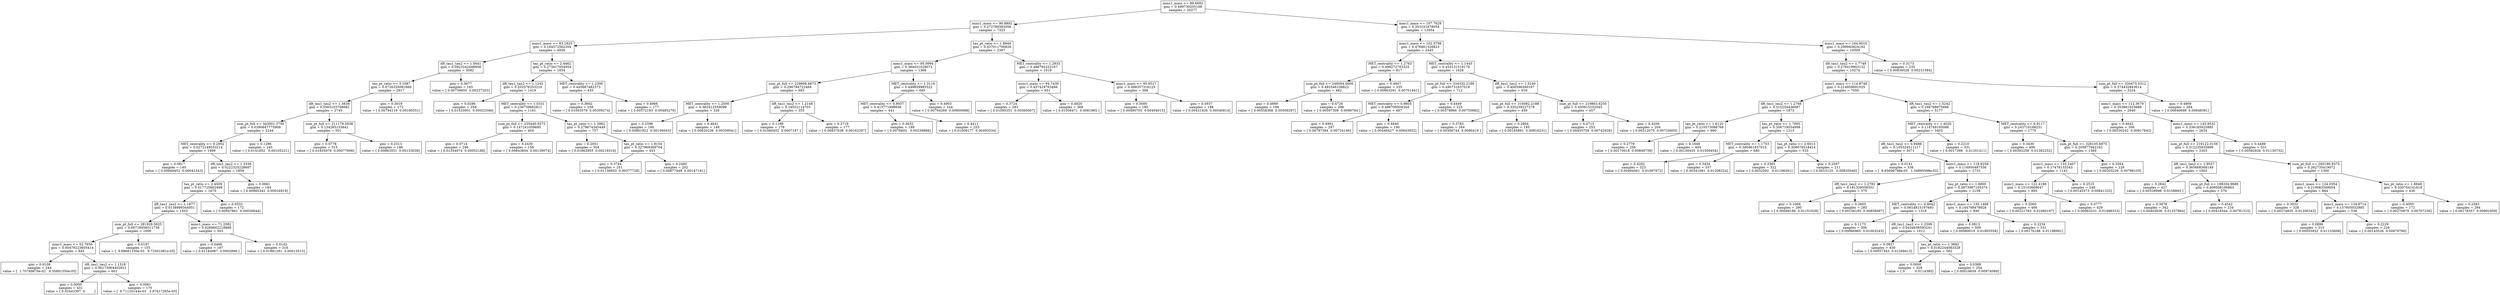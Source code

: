 digraph Tree {
0 [label="mmc1_mass <= 99.6692\ngini = 0.499730205168\nsamples = 20277", shape="box"] ;
1 [label="mmc1_mass <= 90.8892\ngini = 0.272789392056\nsamples = 7323", shape="box"] ;
0 -> 1 ;
2 [label="mmc1_mass <= 83.1825\ngini = 0.164572562204\nsamples = 4936", shape="box"] ;
1 -> 2 ;
3 [label="dR_tau1_tau2 <= 1.5641\ngini = 0.0923242448958\nsamples = 3082", shape="box"] ;
2 -> 3 ;
4 [label="tau_pt_ratio <= 3.1087\ngini = 0.0726335091666\nsamples = 2917", shape="box"] ;
3 -> 4 ;
5 [label="dR_tau1_tau2 <= 1.3838\ngini = 0.0565103708682\nsamples = 2745", shape="box"] ;
4 -> 5 ;
6 [label="sum_pt_full <= 343001.3750\ngini = 0.0390647775909\nsamples = 2244", shape="box"] ;
5 -> 6 ;
7 [label="MET_centrality <= 0.2952\ngini = 0.0272149533214\nsamples = 1999", shape="box"] ;
6 -> 7 ;
8 [label="gini = 0.0817\nsamples = 140\nvalue = [ 0.00949452  0.00042343]", shape="box"] ;
7 -> 8 ;
9 [label="dR_tau1_tau2 <= 1.3339\ngini = 0.0222325228687\nsamples = 1859", shape="box"] ;
7 -> 9 ;
10 [label="tau_pt_ratio <= 2.4509\ngini = 0.017725662498\nsamples = 1675", shape="box"] ;
9 -> 10 ;
11 [label="dR_tau1_tau2 <= 1.1877\ngini = 0.0138989344051\nsamples = 1503", shape="box"] ;
10 -> 11 ;
12 [label="sum_pt_full <= 281928.5625\ngini = 0.00719056011739\nsamples = 1000", shape="box"] ;
11 -> 12 ;
13 [label="mmc1_mass <= 52.7656\ngini = 0.00479223605414\nsamples = 845", shape="box"] ;
12 -> 13 ;
14 [label="gini = 0.0108\nsamples = 244\nvalue = [  1.70789870e-02   9.35891550e-05]", shape="box"] ;
13 -> 14 ;
15 [label="dR_tau1_tau2 <= 1.1318\ngini = 0.00173904402821\nsamples = 601", shape="box"] ;
13 -> 15 ;
16 [label="gini = 0.0000\nsamples = 431\nvalue = [ 0.02443397  0.        ]", shape="box"] ;
15 -> 16 ;
17 [label="gini = 0.0061\nsamples = 170\nvalue = [  9.71120144e-03   2.97417265e-05]", shape="box"] ;
15 -> 17 ;
18 [label="gini = 0.0197\nsamples = 155\nvalue = [  9.68681330e-03   9.72501081e-05]", shape="box"] ;
12 -> 18 ;
19 [label="mmc1_mass <= 71.2082\ngini = 0.0269602218888\nsamples = 503", shape="box"] ;
11 -> 19 ;
20 [label="gini = 0.0466\nsamples = 187\nvalue = [ 0.01184087  0.0002896 ]", shape="box"] ;
19 -> 20 ;
21 [label="gini = 0.0142\nsamples = 316\nvalue = [ 0.01881281  0.00013515]", shape="box"] ;
19 -> 21 ;
22 [label="gini = 0.0532\nsamples = 172\nvalue = [ 0.00947861  0.00026644]", shape="box"] ;
10 -> 22 ;
23 [label="gini = 0.0661\nsamples = 184\nvalue = [ 0.00985342  0.00034919]", shape="box"] ;
9 -> 23 ;
24 [label="gini = 0.1286\nsamples = 245\nvalue = [ 0.0141852   0.00105221]", shape="box"] ;
6 -> 24 ;
25 [label="sum_pt_full <= 211179.5938\ngini = 0.134285155641\nsamples = 501", shape="box"] ;
5 -> 25 ;
26 [label="gini = 0.0778\nsamples = 315\nvalue = [ 0.01835976  0.00077606]", shape="box"] ;
25 -> 26 ;
27 [label="gini = 0.2313\nsamples = 186\nvalue = [ 0.00863551  0.00133038]", shape="box"] ;
25 -> 27 ;
28 [label="gini = 0.3019\nsamples = 172\nvalue = [ 0.00794119  0.00180551]", shape="box"] ;
4 -> 28 ;
29 [label="gini = 0.3677\nsamples = 165\nvalue = [ 0.00739655  0.00237203]", shape="box"] ;
3 -> 29 ;
30 [label="tau_pt_ratio <= 2.4462\ngini = 0.273017054954\nsamples = 1854", shape="box"] ;
2 -> 30 ;
31 [label="dR_tau1_tau2 <= 1.1245\ngini = 0.202576253216\nsamples = 1419", shape="box"] ;
30 -> 31 ;
32 [label="gini = 0.0286\nsamples = 258\nvalue = [ 0.01533901  0.00022546]", shape="box"] ;
31 -> 32 ;
33 [label="MET_centrality <= 1.0331\ngini = 0.236739662811\nsamples = 1161", shape="box"] ;
31 -> 33 ;
34 [label="sum_pt_full <= 235440.9375\ngini = 0.147241059695\nsamples = 404", shape="box"] ;
33 -> 34 ;
35 [label="gini = 0.0714\nsamples = 246\nvalue = [ 0.01354974  0.00052188]", shape="box"] ;
34 -> 35 ;
36 [label="gini = 0.2430\nsamples = 158\nvalue = [ 0.00843804  0.00139074]", shape="box"] ;
34 -> 36 ;
37 [label="tau_pt_ratio <= 1.3962\ngini = 0.279674345449\nsamples = 757", shape="box"] ;
33 -> 37 ;
38 [label="gini = 0.2051\nsamples = 304\nvalue = [ 0.01663955  0.00218316]", shape="box"] ;
37 -> 38 ;
39 [label="tau_pt_ratio <= 1.8154\ngini = 0.327969369704\nsamples = 453", shape="box"] ;
37 -> 39 ;
40 [label="gini = 0.3744\nsamples = 251\nvalue = [ 0.01136953  0.00377728]", shape="box"] ;
39 -> 40 ;
41 [label="gini = 0.2460\nsamples = 202\nvalue = [ 0.00877448  0.00147191]", shape="box"] ;
39 -> 41 ;
42 [label="MET_centrality <= 1.2300\ngini = 0.445687482373\nsamples = 435", shape="box"] ;
30 -> 42 ;
43 [label="gini = 0.3602\nsamples = 258\nvalue = [ 0.01003579  0.00309274]", shape="box"] ;
42 -> 43 ;
44 [label="gini = 0.4966\nsamples = 177\nvalue = [ 0.00572193  0.00485279]", shape="box"] ;
42 -> 44 ;
45 [label="tau_pt_ratio <= 1.8949\ngini = 0.437011706926\nsamples = 2387", shape="box"] ;
1 -> 45 ;
46 [label="mmc1_mass <= 95.0994\ngini = 0.384031028072\nsamples = 1368", shape="box"] ;
45 -> 46 ;
47 [label="sum_pt_full <= 229806.6875\ngini = 0.296784722464\nsamples = 683", shape="box"] ;
46 -> 47 ;
48 [label="MET_centrality <= 1.2500\ngini = 0.382412559099\nsamples = 328", shape="box"] ;
47 -> 48 ;
49 [label="gini = 0.2596\nsamples = 180\nvalue = [ 0.00861922  0.00156043]", shape="box"] ;
48 -> 49 ;
50 [label="gini = 0.4641\nsamples = 148\nvalue = [ 0.00620236  0.00358041]", shape="box"] ;
48 -> 50 ;
51 [label="dR_tau1_tau2 <= 1.2148\ngini = 0.19552114703\nsamples = 355", shape="box"] ;
47 -> 51 ;
52 [label="gini = 0.1189\nsamples = 178\nvalue = [ 0.01060452  0.0007187 ]", shape="box"] ;
51 -> 52 ;
53 [label="gini = 0.2719\nsamples = 177\nvalue = [ 0.00837638  0.00162297]", shape="box"] ;
51 -> 53 ;
54 [label="MET_centrality <= 1.3116\ngini = 0.449859985522\nsamples = 685", shape="box"] ;
46 -> 54 ;
55 [label="MET_centrality <= 0.9937\ngini = 0.413771996656\nsamples = 441", shape="box"] ;
54 -> 55 ;
56 [label="gini = 0.3632\nsamples = 188\nvalue = [ 0.0076602   0.00239888]", shape="box"] ;
55 -> 56 ;
57 [label="gini = 0.4411\nsamples = 253\nvalue = [ 0.01009177  0.00493534]", shape="box"] ;
55 -> 57 ;
58 [label="gini = 0.4903\nsamples = 244\nvalue = [ 0.00794269  0.00600088]", shape="box"] ;
54 -> 58 ;
59 [label="MET_centrality <= 1.2933\ngini = 0.486783222107\nsamples = 1019", shape="box"] ;
45 -> 59 ;
60 [label="mmc1_mass <= 94.7439\ngini = 0.457429763466\nsamples = 651", shape="box"] ;
59 -> 60 ;
61 [label="gini = 0.3724\nsamples = 283\nvalue = [ 0.01095351  0.00360067]", shape="box"] ;
60 -> 61 ;
62 [label="gini = 0.4920\nsamples = 368\nvalue = [ 0.01056471  0.0081965 ]", shape="box"] ;
60 -> 62 ;
63 [label="mmc1_mass <= 95.8517\ngini = 0.498357316125\nsamples = 368", shape="box"] ;
59 -> 63 ;
64 [label="gini = 0.5000\nsamples = 180\nvalue = [ 0.00490705  0.00494015]", shape="box"] ;
63 -> 64 ;
65 [label="gini = 0.4937\nsamples = 188\nvalue = [ 0.00431926  0.00540814]", shape="box"] ;
63 -> 65 ;
66 [label="mmc1_mass <= 107.7629\ngini = 0.353191878054\nsamples = 12954", shape="box"] ;
0 -> 66 ;
67 [label="mmc1_mass <= 102.5798\ngini = 0.476661326823\nsamples = 2445", shape="box"] ;
66 -> 67 ;
68 [label="MET_centrality <= 1.2763\ngini = 0.499272703325\nsamples = 817", shape="box"] ;
67 -> 68 ;
69 [label="sum_pt_full <= 246094.0000\ngini = 0.492546108822\nsamples = 482", shape="box"] ;
68 -> 69 ;
70 [label="gini = 0.4989\nsamples = 196\nvalue = [ 0.00558368  0.00509297]", shape="box"] ;
69 -> 70 ;
71 [label="gini = 0.4720\nsamples = 286\nvalue = [ 0.00597309  0.0096784 ]", shape="box"] ;
69 -> 71 ;
72 [label="gini = 0.4947\nsamples = 335\nvalue = [ 0.00863291  0.00701941]", shape="box"] ;
68 -> 72 ;
73 [label="MET_centrality <= 1.1445\ngini = 0.453131519179\nsamples = 1628", shape="box"] ;
67 -> 73 ;
74 [label="sum_pt_full <= 334332.2188\ngini = 0.490731637019\nsamples = 712", shape="box"] ;
73 -> 74 ;
75 [label="MET_centrality <= 0.9805\ngini = 0.498709504344\nsamples = 487", shape="box"] ;
74 -> 75 ;
76 [label="gini = 0.4991\nsamples = 297\nvalue = [ 0.00787384  0.00724146]", shape="box"] ;
75 -> 76 ;
77 [label="gini = 0.4840\nsamples = 190\nvalue = [ 0.00448427  0.00643952]", shape="box"] ;
75 -> 77 ;
78 [label="gini = 0.4449\nsamples = 225\nvalue = [ 0.00378966  0.00755682]", shape="box"] ;
74 -> 78 ;
79 [label="dR_tau1_tau2 <= 1.5240\ngini = 0.400596590167\nsamples = 916", shape="box"] ;
73 -> 79 ;
80 [label="sum_pt_full <= 316082.2188\ngini = 0.335239227278\nsamples = 459", shape="box"] ;
79 -> 80 ;
81 [label="gini = 0.3783\nsamples = 264\nvalue = [ 0.00306744  0.0090419 ]", shape="box"] ;
80 -> 81 ;
82 [label="gini = 0.2804\nsamples = 195\nvalue = [ 0.00185891  0.00916231]", shape="box"] ;
80 -> 82 ;
83 [label="sum_pt_full <= 219863.6250\ngini = 0.450915102045\nsamples = 457", shape="box"] ;
79 -> 83 ;
84 [label="gini = 0.4713\nsamples = 253\nvalue = [ 0.00455759  0.00742928]", shape="box"] ;
83 -> 84 ;
85 [label="gini = 0.4206\nsamples = 204\nvalue = [ 0.00312075  0.00725605]", shape="box"] ;
83 -> 85 ;
86 [label="mmc1_mass <= 164.9010\ngini = 0.299943824182\nsamples = 10509", shape="box"] ;
66 -> 86 ;
87 [label="dR_tau1_tau2 <= 1.7749\ngini = 0.278419903132\nsamples = 10274", shape="box"] ;
86 -> 87 ;
88 [label="mmc1_mass <= 114.8748\ngini = 0.214959691025\nsamples = 7050", shape="box"] ;
87 -> 88 ;
89 [label="dR_tau1_tau2 <= 1.2768\ngini = 0.315254436687\nsamples = 1873", shape="box"] ;
88 -> 89 ;
90 [label="tau_pt_ratio <= 1.6120\ngini = 0.210573088768\nsamples = 660", shape="box"] ;
89 -> 90 ;
91 [label="gini = 0.2779\nsamples = 256\nvalue = [ 0.00170018  0.00849739]", shape="box"] ;
90 -> 91 ;
92 [label="gini = 0.1648\nsamples = 404\nvalue = [ 0.00150435  0.01509454]", shape="box"] ;
90 -> 92 ;
93 [label="tau_pt_ratio <= 1.7995\ngini = 0.356719554998\nsamples = 1213", shape="box"] ;
89 -> 93 ;
94 [label="MET_centrality <= 1.1753\ngini = 0.390461937015\nsamples = 680", shape="box"] ;
93 -> 94 ;
95 [label="gini = 0.4282\nsamples = 323\nvalue = [ 0.00494561  0.01097872]", shape="box"] ;
94 -> 95 ;
96 [label="gini = 0.3434\nsamples = 357\nvalue = [ 0.00341081  0.01208324]", shape="box"] ;
94 -> 96 ;
97 [label="tau_pt_ratio <= 2.6013\ngini = 0.308076518424\nsamples = 533", shape="box"] ;
93 -> 97 ;
98 [label="gini = 0.3365\nsamples = 322\nvalue = [ 0.0032592   0.01196261]", shape="box"] ;
97 -> 98 ;
99 [label="gini = 0.2597\nsamples = 211\nvalue = [ 0.0015125   0.00835046]", shape="box"] ;
97 -> 99 ;
100 [label="dR_tau1_tau2 <= 1.5242\ngini = 0.166768975666\nsamples = 5177", shape="box"] ;
88 -> 100 ;
101 [label="MET_centrality <= 1.4020\ngini = 0.118749195086\nsamples = 3402", shape="box"] ;
100 -> 101 ;
102 [label="dR_tau1_tau2 <= 0.9488\ngini = 0.105324511217\nsamples = 3071", shape="box"] ;
101 -> 102 ;
103 [label="gini = 0.0141\nsamples = 338\nvalue = [  9.65606798e-05   1.34895598e-02]", shape="box"] ;
102 -> 103 ;
104 [label="mmc1_mass <= 118.8258\ngini = 0.116950487556\nsamples = 2733", shape="box"] ;
102 -> 104 ;
105 [label="dR_tau1_tau2 <= 1.2782\ngini = 0.181329556551\nsamples = 575", shape="box"] ;
104 -> 105 ;
106 [label="gini = 0.1069\nsamples = 290\nvalue = [ 0.00069186  0.01151628]", shape="box"] ;
105 -> 106 ;
107 [label="gini = 0.2605\nsamples = 285\nvalue = [ 0.00156183  0.00858097]", shape="box"] ;
105 -> 107 ;
108 [label="tau_pt_ratio <= 1.8800\ngini = 0.0973997105374\nsamples = 2158", shape="box"] ;
104 -> 108 ;
109 [label="MET_centrality <= 0.8042\ngini = 0.0614815197693\nsamples = 1318", shape="box"] ;
108 -> 109 ;
110 [label="gini = 0.1173\nsamples = 306\nvalue = [ 0.00066965  0.01003243]", shape="box"] ;
109 -> 110 ;
111 [label="dR_tau1_tau2 <= 1.2509\ngini = 0.0434656593241\nsamples = 1012", shape="box"] ;
109 -> 111 ;
112 [label="gini = 0.0827\nsamples = 430\nvalue = [ 0.00057343  0.01269413]", shape="box"] ;
111 -> 112 ;
113 [label="tau_pt_ratio <= 1.3682\ngini = 0.0182244083328\nsamples = 582", shape="box"] ;
111 -> 113 ;
114 [label="gini = 0.0000\nsamples = 328\nvalue = [ 0.         0.0114385]", shape="box"] ;
113 -> 114 ;
115 [label="gini = 0.0388\nsamples = 254\nvalue = [ 0.00019659  0.00974089]", shape="box"] ;
113 -> 115 ;
116 [label="mmc1_mass <= 130.1488\ngini = 0.144798478928\nsamples = 840", shape="box"] ;
108 -> 116 ;
117 [label="gini = 0.0813\nsamples = 509\nvalue = [ 0.00080019  0.01805558]", shape="box"] ;
116 -> 117 ;
118 [label="gini = 0.2234\nsamples = 331\nvalue = [ 0.00176188  0.01198991]", shape="box"] ;
116 -> 118 ;
119 [label="gini = 0.2210\nsamples = 331\nvalue = [ 0.0017398   0.01201411]", shape="box"] ;
101 -> 119 ;
120 [label="MET_centrality <= 0.9117\ngini = 0.243716168251\nsamples = 1775", shape="box"] ;
100 -> 120 ;
121 [label="gini = 0.3430\nsamples = 406\nvalue = [ 0.00392258  0.01392252]", shape="box"] ;
120 -> 121 ;
122 [label="sum_pt_full <= 328105.6875\ngini = 0.205877942163\nsamples = 1369", shape="box"] ;
120 -> 122 ;
123 [label="mmc1_mass <= 133.2407\ngini = 0.17478133343\nsamples = 1143", shape="box"] ;
122 -> 123 ;
124 [label="mmc1_mass <= 122.4198\ngini = 0.15103609047\nsamples = 895", shape="box"] ;
123 -> 124 ;
125 [label="gini = 0.2060\nsamples = 466\nvalue = [ 0.00221783  0.01680197]", shape="box"] ;
124 -> 125 ;
126 [label="gini = 0.0777\nsamples = 429\nvalue = [ 0.00063231  0.01498333]", shape="box"] ;
124 -> 126 ;
127 [label="gini = 0.2515\nsamples = 248\nvalue = [ 0.00145573  0.00841325]", shape="box"] ;
123 -> 127 ;
128 [label="gini = 0.3264\nsamples = 226\nvalue = [ 0.00203226  0.00786105]", shape="box"] ;
122 -> 128 ;
129 [label="sum_pt_full <= 320475.0312\ngini = 0.374432843014\nsamples = 3224", shape="box"] ;
87 -> 129 ;
130 [label="mmc1_mass <= 112.3679\ngini = 0.353881025688\nsamples = 2940", shape="box"] ;
129 -> 130 ;
131 [label="gini = 0.4642\nsamples = 306\nvalue = [ 0.00530242  0.00917842]", shape="box"] ;
130 -> 131 ;
132 [label="mmc1_mass <= 145.9532\ngini = 0.336185925885\nsamples = 2634", shape="box"] ;
130 -> 132 ;
133 [label="sum_pt_full <= 216122.0156\ngini = 0.312235935899\nsamples = 2303", shape="box"] ;
132 -> 133 ;
134 [label="dR_tau1_tau2 <= 1.9557\ngini = 0.365668368149\nsamples = 1003", shape="box"] ;
133 -> 134 ;
135 [label="gini = 0.2842\nsamples = 427\nvalue = [ 0.00328998  0.0158893 ]", shape="box"] ;
134 -> 135 ;
136 [label="sum_pt_full <= 198204.9688\ngini = 0.409508106863\nsamples = 576", shape="box"] ;
134 -> 136 ;
137 [label="gini = 0.3678\nsamples = 342\nvalue = [ 0.00403636  0.01257864]", shape="box"] ;
136 -> 137 ;
138 [label="gini = 0.4542\nsamples = 234\nvalue = [ 0.00418344  0.00781315]", shape="box"] ;
136 -> 138 ;
139 [label="sum_pt_full <= 260190.9375\ngini = 0.262735419072\nsamples = 1300", shape="box"] ;
133 -> 139 ;
140 [label="mmc1_mass <= 124.0354\ngini = 0.219063549054\nsamples = 864", shape="box"] ;
139 -> 140 ;
141 [label="gini = 0.3032\nsamples = 328\nvalue = [ 0.00274835  0.01200343]", shape="box"] ;
140 -> 141 ;
142 [label="mmc1_mass <= 134.8714\ngini = 0.157605032885\nsamples = 536", shape="box"] ;
140 -> 142 ;
143 [label="gini = 0.0896\nsamples = 310\nvalue = [ 0.00055932  0.01133608]", shape="box"] ;
142 -> 143 ;
144 [label="gini = 0.2229\nsamples = 226\nvalue = [ 0.00143526  0.00979766]", shape="box"] ;
142 -> 144 ;
145 [label="tau_pt_ratio <= 1.8848\ngini = 0.330754141818\nsamples = 436", shape="box"] ;
139 -> 145 ;
146 [label="gini = 0.4005\nsamples = 172\nvalue = [ 0.00270879  0.00707236]", shape="box"] ;
145 -> 146 ;
147 [label="gini = 0.2583\nsamples = 264\nvalue = [ 0.00178357  0.00991959]", shape="box"] ;
145 -> 147 ;
148 [label="gini = 0.4489\nsamples = 331\nvalue = [ 0.00582926  0.01130732]", shape="box"] ;
132 -> 148 ;
149 [label="gini = 0.4909\nsamples = 284\nvalue = [ 0.00646698  0.00848361]", shape="box"] ;
129 -> 149 ;
150 [label="gini = 0.3173\nsamples = 235\nvalue = [ 0.00939528  0.00231584]", shape="box"] ;
86 -> 150 ;
}